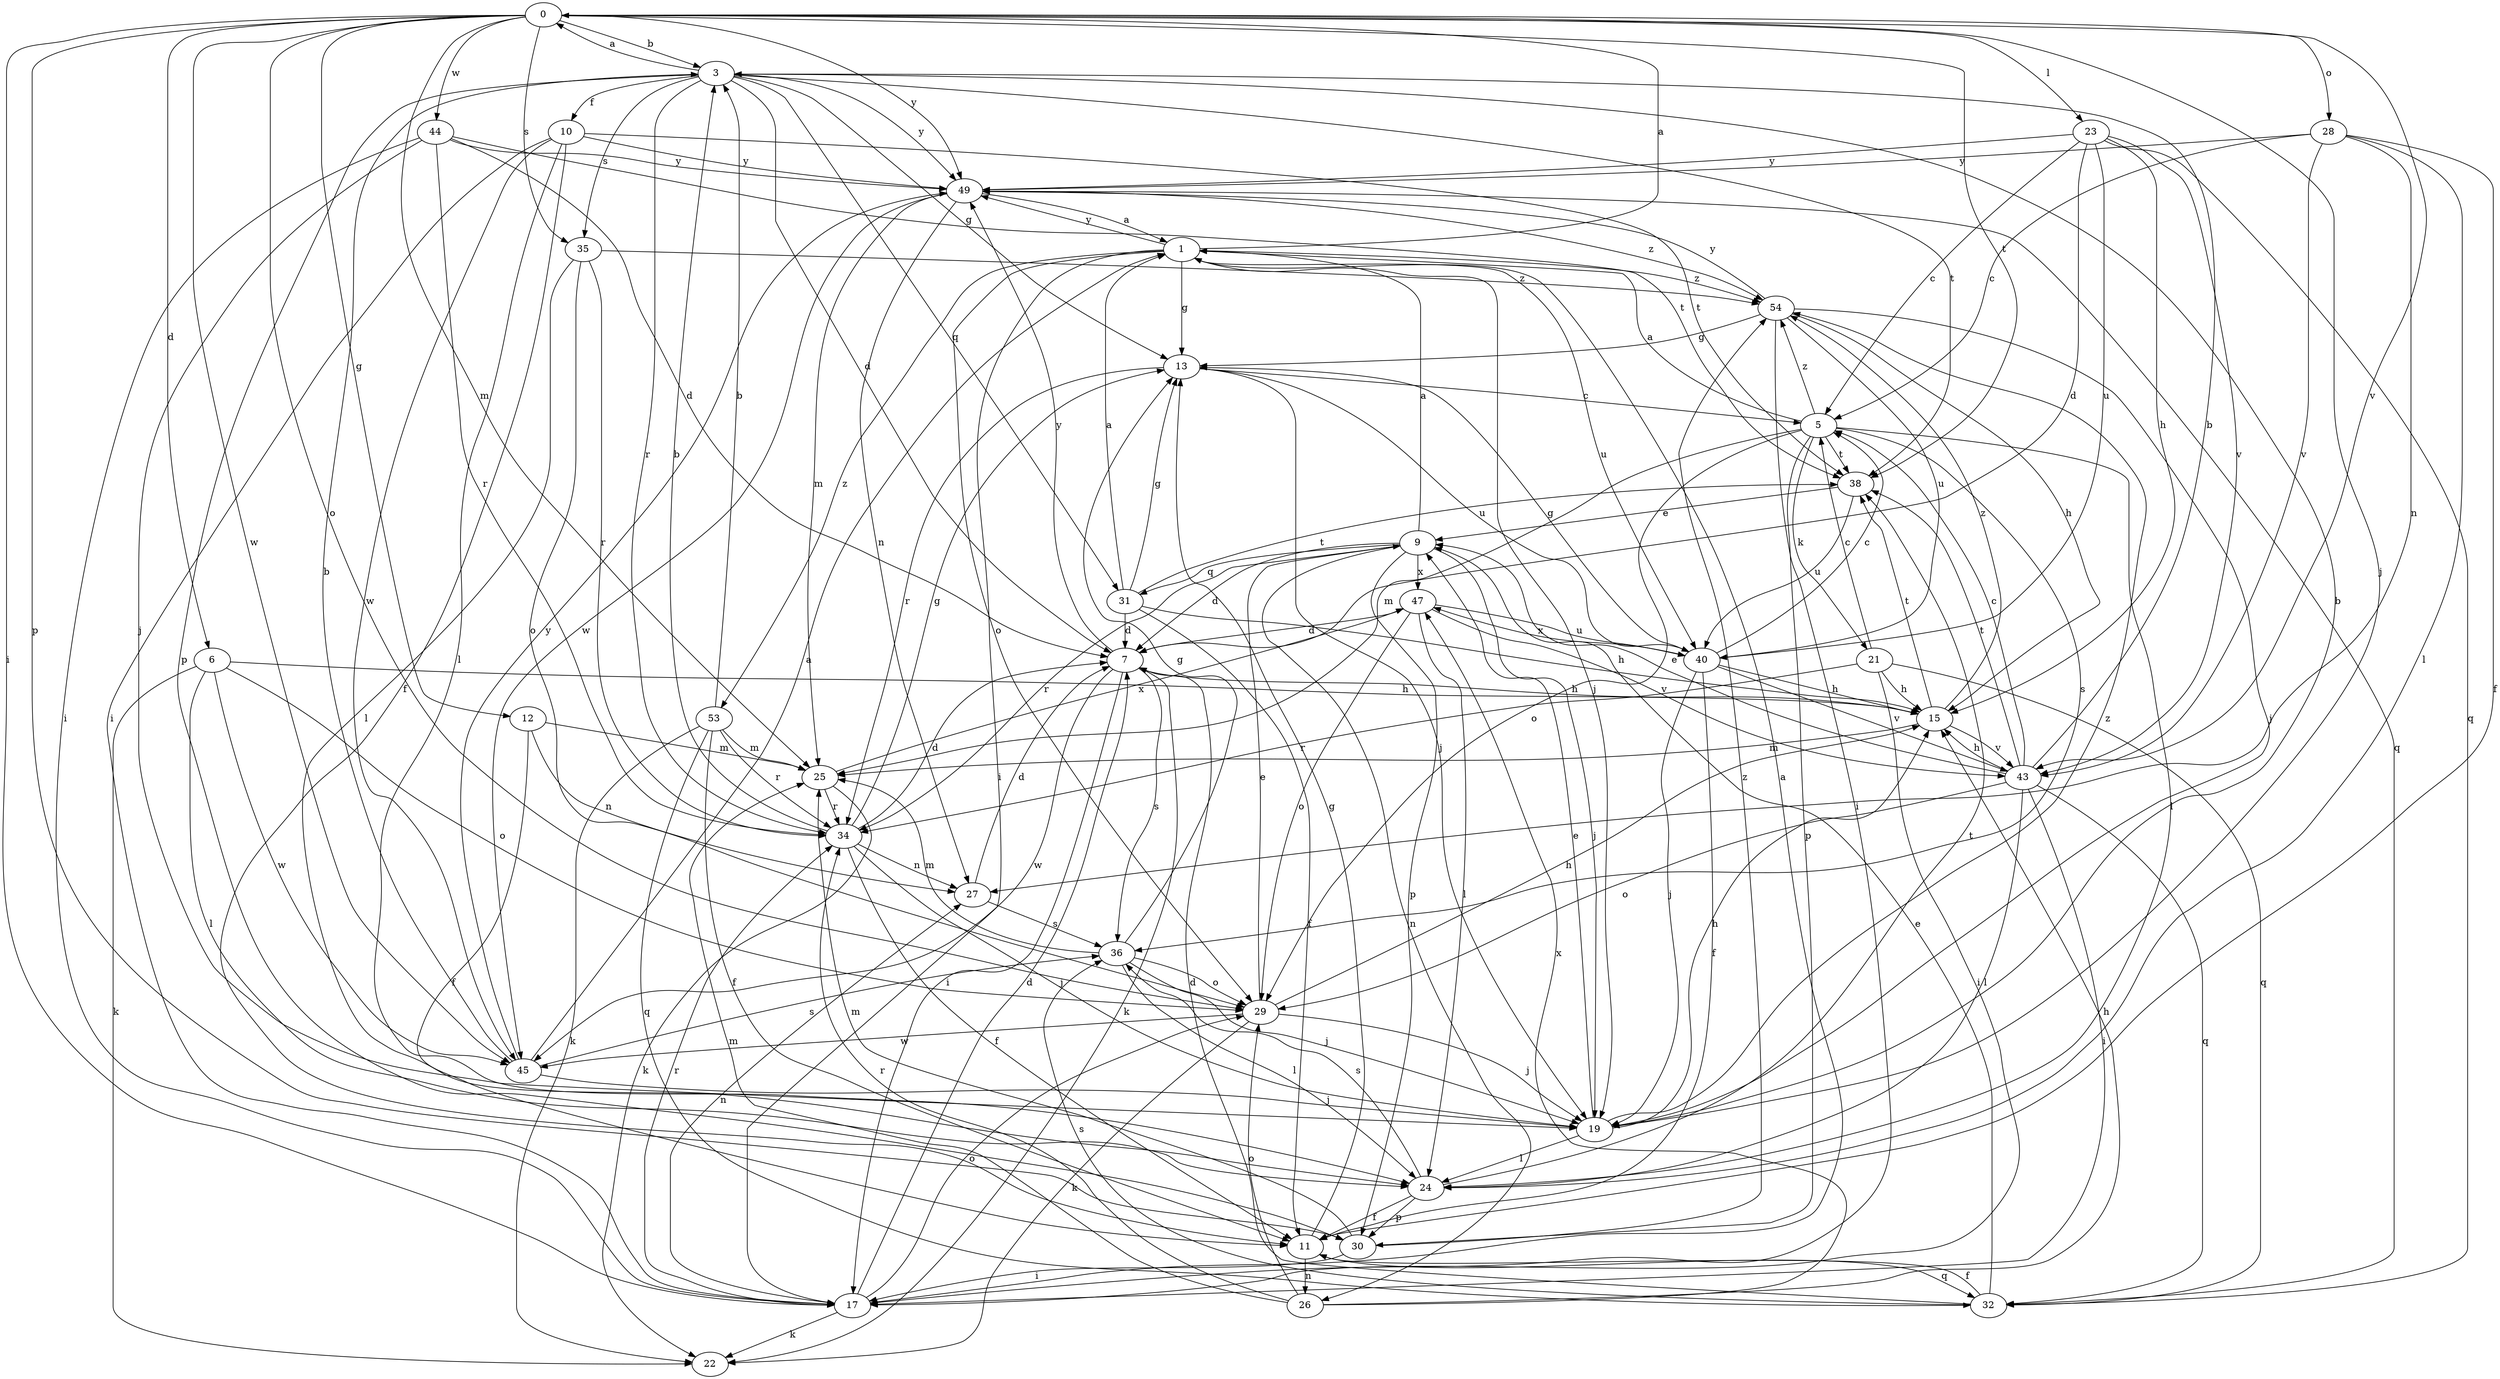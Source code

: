strict digraph  {
0;
1;
3;
5;
6;
7;
9;
10;
11;
12;
13;
15;
17;
19;
21;
22;
23;
24;
25;
26;
27;
28;
29;
30;
31;
32;
34;
35;
36;
38;
40;
43;
44;
45;
47;
49;
53;
54;
0 -> 3  [label=b];
0 -> 6  [label=d];
0 -> 12  [label=g];
0 -> 17  [label=i];
0 -> 19  [label=j];
0 -> 23  [label=l];
0 -> 25  [label=m];
0 -> 28  [label=o];
0 -> 29  [label=o];
0 -> 30  [label=p];
0 -> 35  [label=s];
0 -> 38  [label=t];
0 -> 43  [label=v];
0 -> 44  [label=w];
0 -> 45  [label=w];
0 -> 49  [label=y];
1 -> 0  [label=a];
1 -> 13  [label=g];
1 -> 17  [label=i];
1 -> 19  [label=j];
1 -> 29  [label=o];
1 -> 40  [label=u];
1 -> 49  [label=y];
1 -> 53  [label=z];
1 -> 54  [label=z];
3 -> 0  [label=a];
3 -> 7  [label=d];
3 -> 10  [label=f];
3 -> 13  [label=g];
3 -> 30  [label=p];
3 -> 31  [label=q];
3 -> 34  [label=r];
3 -> 35  [label=s];
3 -> 38  [label=t];
3 -> 49  [label=y];
5 -> 1  [label=a];
5 -> 21  [label=k];
5 -> 24  [label=l];
5 -> 25  [label=m];
5 -> 29  [label=o];
5 -> 30  [label=p];
5 -> 36  [label=s];
5 -> 38  [label=t];
5 -> 54  [label=z];
6 -> 15  [label=h];
6 -> 22  [label=k];
6 -> 24  [label=l];
6 -> 29  [label=o];
6 -> 45  [label=w];
7 -> 15  [label=h];
7 -> 17  [label=i];
7 -> 22  [label=k];
7 -> 36  [label=s];
7 -> 45  [label=w];
7 -> 49  [label=y];
9 -> 1  [label=a];
9 -> 7  [label=d];
9 -> 19  [label=j];
9 -> 26  [label=n];
9 -> 30  [label=p];
9 -> 31  [label=q];
9 -> 34  [label=r];
9 -> 47  [label=x];
10 -> 11  [label=f];
10 -> 17  [label=i];
10 -> 24  [label=l];
10 -> 38  [label=t];
10 -> 45  [label=w];
10 -> 49  [label=y];
11 -> 13  [label=g];
11 -> 26  [label=n];
11 -> 32  [label=q];
12 -> 11  [label=f];
12 -> 25  [label=m];
12 -> 27  [label=n];
13 -> 5  [label=c];
13 -> 19  [label=j];
13 -> 34  [label=r];
13 -> 40  [label=u];
15 -> 25  [label=m];
15 -> 38  [label=t];
15 -> 43  [label=v];
15 -> 54  [label=z];
17 -> 1  [label=a];
17 -> 7  [label=d];
17 -> 22  [label=k];
17 -> 27  [label=n];
17 -> 29  [label=o];
17 -> 34  [label=r];
19 -> 3  [label=b];
19 -> 9  [label=e];
19 -> 15  [label=h];
19 -> 24  [label=l];
19 -> 54  [label=z];
21 -> 5  [label=c];
21 -> 15  [label=h];
21 -> 17  [label=i];
21 -> 32  [label=q];
21 -> 34  [label=r];
23 -> 5  [label=c];
23 -> 7  [label=d];
23 -> 15  [label=h];
23 -> 32  [label=q];
23 -> 40  [label=u];
23 -> 43  [label=v];
23 -> 49  [label=y];
24 -> 11  [label=f];
24 -> 30  [label=p];
24 -> 36  [label=s];
24 -> 38  [label=t];
25 -> 22  [label=k];
25 -> 34  [label=r];
25 -> 47  [label=x];
26 -> 15  [label=h];
26 -> 25  [label=m];
26 -> 29  [label=o];
26 -> 34  [label=r];
26 -> 47  [label=x];
27 -> 7  [label=d];
27 -> 36  [label=s];
28 -> 5  [label=c];
28 -> 11  [label=f];
28 -> 24  [label=l];
28 -> 27  [label=n];
28 -> 43  [label=v];
28 -> 49  [label=y];
29 -> 9  [label=e];
29 -> 15  [label=h];
29 -> 19  [label=j];
29 -> 22  [label=k];
29 -> 45  [label=w];
30 -> 17  [label=i];
30 -> 25  [label=m];
30 -> 54  [label=z];
31 -> 1  [label=a];
31 -> 7  [label=d];
31 -> 11  [label=f];
31 -> 13  [label=g];
31 -> 15  [label=h];
31 -> 38  [label=t];
32 -> 7  [label=d];
32 -> 9  [label=e];
32 -> 11  [label=f];
32 -> 36  [label=s];
34 -> 3  [label=b];
34 -> 7  [label=d];
34 -> 11  [label=f];
34 -> 13  [label=g];
34 -> 19  [label=j];
34 -> 27  [label=n];
35 -> 24  [label=l];
35 -> 29  [label=o];
35 -> 34  [label=r];
35 -> 54  [label=z];
36 -> 13  [label=g];
36 -> 19  [label=j];
36 -> 24  [label=l];
36 -> 25  [label=m];
36 -> 29  [label=o];
38 -> 9  [label=e];
38 -> 40  [label=u];
40 -> 5  [label=c];
40 -> 11  [label=f];
40 -> 13  [label=g];
40 -> 15  [label=h];
40 -> 19  [label=j];
40 -> 43  [label=v];
40 -> 47  [label=x];
43 -> 3  [label=b];
43 -> 5  [label=c];
43 -> 9  [label=e];
43 -> 15  [label=h];
43 -> 17  [label=i];
43 -> 24  [label=l];
43 -> 29  [label=o];
43 -> 32  [label=q];
43 -> 38  [label=t];
44 -> 7  [label=d];
44 -> 17  [label=i];
44 -> 19  [label=j];
44 -> 34  [label=r];
44 -> 38  [label=t];
44 -> 49  [label=y];
45 -> 1  [label=a];
45 -> 3  [label=b];
45 -> 19  [label=j];
45 -> 36  [label=s];
45 -> 49  [label=y];
47 -> 7  [label=d];
47 -> 24  [label=l];
47 -> 29  [label=o];
47 -> 40  [label=u];
47 -> 43  [label=v];
49 -> 1  [label=a];
49 -> 25  [label=m];
49 -> 27  [label=n];
49 -> 32  [label=q];
49 -> 45  [label=w];
49 -> 54  [label=z];
53 -> 3  [label=b];
53 -> 11  [label=f];
53 -> 22  [label=k];
53 -> 25  [label=m];
53 -> 32  [label=q];
53 -> 34  [label=r];
54 -> 13  [label=g];
54 -> 15  [label=h];
54 -> 17  [label=i];
54 -> 19  [label=j];
54 -> 40  [label=u];
54 -> 49  [label=y];
}
